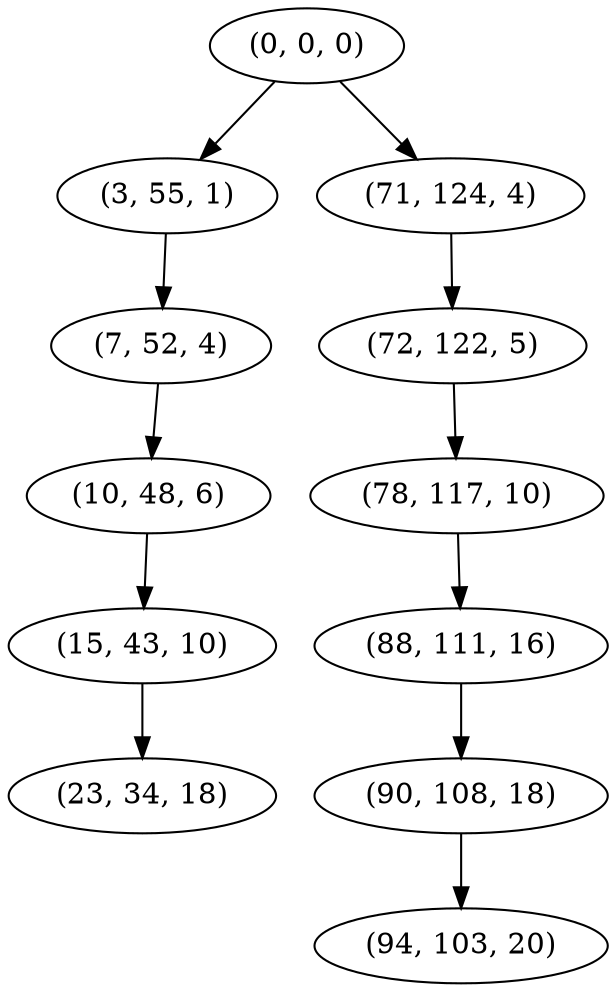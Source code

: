 digraph tree {
    "(0, 0, 0)";
    "(3, 55, 1)";
    "(7, 52, 4)";
    "(10, 48, 6)";
    "(15, 43, 10)";
    "(23, 34, 18)";
    "(71, 124, 4)";
    "(72, 122, 5)";
    "(78, 117, 10)";
    "(88, 111, 16)";
    "(90, 108, 18)";
    "(94, 103, 20)";
    "(0, 0, 0)" -> "(3, 55, 1)";
    "(0, 0, 0)" -> "(71, 124, 4)";
    "(3, 55, 1)" -> "(7, 52, 4)";
    "(7, 52, 4)" -> "(10, 48, 6)";
    "(10, 48, 6)" -> "(15, 43, 10)";
    "(15, 43, 10)" -> "(23, 34, 18)";
    "(71, 124, 4)" -> "(72, 122, 5)";
    "(72, 122, 5)" -> "(78, 117, 10)";
    "(78, 117, 10)" -> "(88, 111, 16)";
    "(88, 111, 16)" -> "(90, 108, 18)";
    "(90, 108, 18)" -> "(94, 103, 20)";
}
